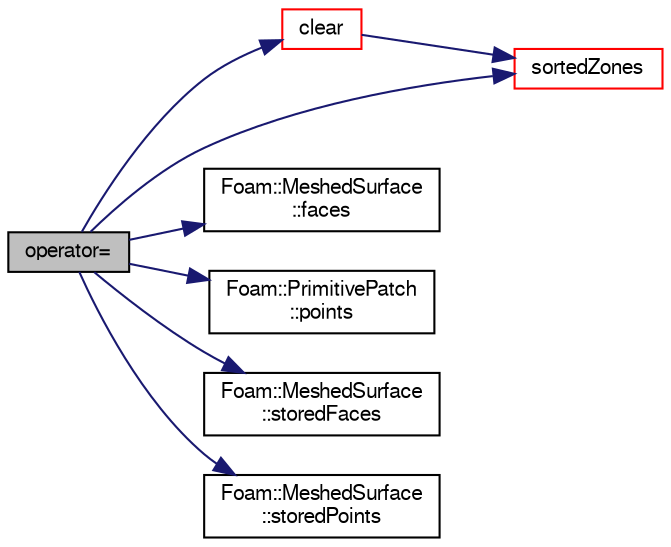 digraph "operator="
{
  bgcolor="transparent";
  edge [fontname="FreeSans",fontsize="10",labelfontname="FreeSans",labelfontsize="10"];
  node [fontname="FreeSans",fontsize="10",shape=record];
  rankdir="LR";
  Node1618 [label="operator=",height=0.2,width=0.4,color="black", fillcolor="grey75", style="filled", fontcolor="black"];
  Node1618 -> Node1619 [color="midnightblue",fontsize="10",style="solid",fontname="FreeSans"];
  Node1619 [label="clear",height=0.2,width=0.4,color="red",URL="$a29574.html#ac8bb3912a3ce86b15842e79d0b421204",tooltip="Clear all storage. "];
  Node1619 -> Node1622 [color="midnightblue",fontsize="10",style="solid",fontname="FreeSans"];
  Node1622 [label="sortedZones",height=0.2,width=0.4,color="red",URL="$a29574.html#a3ef52fedf8e3a917988a6f58d5fc3273",tooltip="Sort faces according to zoneIds. "];
  Node1618 -> Node1658 [color="midnightblue",fontsize="10",style="solid",fontname="FreeSans"];
  Node1658 [label="Foam::MeshedSurface\l::faces",height=0.2,width=0.4,color="black",URL="$a29566.html#a16c6d36f7c961d037a44e5c235d9aa15",tooltip="Return const access to the faces. "];
  Node1618 -> Node1653 [color="midnightblue",fontsize="10",style="solid",fontname="FreeSans"];
  Node1653 [label="Foam::PrimitivePatch\l::points",height=0.2,width=0.4,color="black",URL="$a27538.html#aa3c7d968f31c88780c663876f64ef6a6",tooltip="Return reference to global points. "];
  Node1618 -> Node1622 [color="midnightblue",fontsize="10",style="solid",fontname="FreeSans"];
  Node1618 -> Node1659 [color="midnightblue",fontsize="10",style="solid",fontname="FreeSans"];
  Node1659 [label="Foam::MeshedSurface\l::storedFaces",height=0.2,width=0.4,color="black",URL="$a29566.html#aba1de32362845ea07612cbb52d6d19f0",tooltip="Non-const access to the faces. "];
  Node1618 -> Node1660 [color="midnightblue",fontsize="10",style="solid",fontname="FreeSans"];
  Node1660 [label="Foam::MeshedSurface\l::storedPoints",height=0.2,width=0.4,color="black",URL="$a29566.html#a42d63b7b3dcf589fbe1c4cd2bc8e3d9b",tooltip="Non-const access to global points. "];
}
